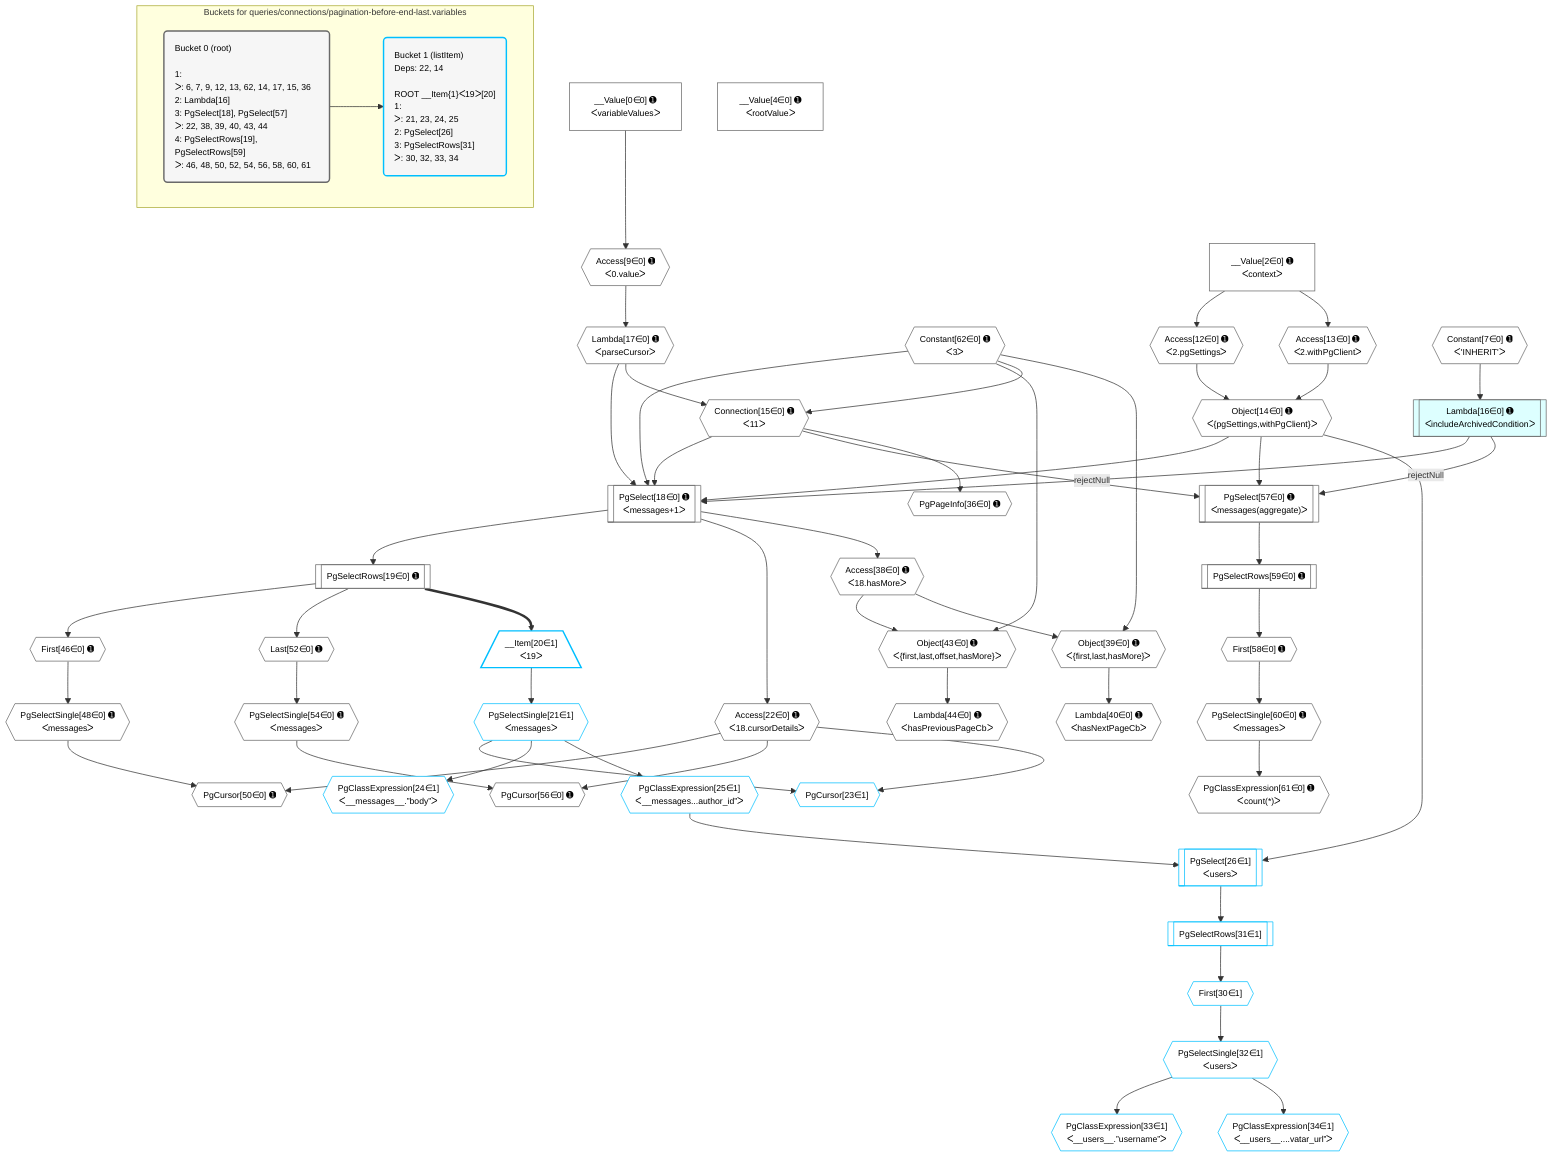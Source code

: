 %%{init: {'themeVariables': { 'fontSize': '12px'}}}%%
graph TD
    classDef path fill:#eee,stroke:#000,color:#000
    classDef plan fill:#fff,stroke-width:1px,color:#000
    classDef itemplan fill:#fff,stroke-width:2px,color:#000
    classDef unbatchedplan fill:#dff,stroke-width:1px,color:#000
    classDef sideeffectplan fill:#fcc,stroke-width:2px,color:#000
    classDef bucket fill:#f6f6f6,color:#000,stroke-width:2px,text-align:left


    %% plan dependencies
    PgSelect18[["PgSelect[18∈0] ➊<br />ᐸmessages+1ᐳ"]]:::plan
    Object14{{"Object[14∈0] ➊<br />ᐸ{pgSettings,withPgClient}ᐳ"}}:::plan
    Lambda16[["Lambda[16∈0] ➊<br />ᐸincludeArchivedConditionᐳ"]]:::unbatchedplan
    Connection15{{"Connection[15∈0] ➊<br />ᐸ11ᐳ"}}:::plan
    Lambda17{{"Lambda[17∈0] ➊<br />ᐸparseCursorᐳ"}}:::plan
    Constant62{{"Constant[62∈0] ➊<br />ᐸ3ᐳ"}}:::plan
    Lambda16 -->|rejectNull| PgSelect18
    Object14 & Connection15 & Lambda17 & Constant62 --> PgSelect18
    Object43{{"Object[43∈0] ➊<br />ᐸ{first,last,offset,hasMore}ᐳ"}}:::plan
    Access38{{"Access[38∈0] ➊<br />ᐸ18.hasMoreᐳ"}}:::plan
    Constant62 & Access38 --> Object43
    Constant62 & Lambda17 --> Connection15
    Object39{{"Object[39∈0] ➊<br />ᐸ{first,last,hasMore}ᐳ"}}:::plan
    Constant62 & Access38 --> Object39
    PgSelect57[["PgSelect[57∈0] ➊<br />ᐸmessages(aggregate)ᐳ"]]:::plan
    Lambda16 -->|rejectNull| PgSelect57
    Object14 & Connection15 --> PgSelect57
    Access12{{"Access[12∈0] ➊<br />ᐸ2.pgSettingsᐳ"}}:::plan
    Access13{{"Access[13∈0] ➊<br />ᐸ2.withPgClientᐳ"}}:::plan
    Access12 & Access13 --> Object14
    PgCursor50{{"PgCursor[50∈0] ➊"}}:::plan
    PgSelectSingle48{{"PgSelectSingle[48∈0] ➊<br />ᐸmessagesᐳ"}}:::plan
    Access22{{"Access[22∈0] ➊<br />ᐸ18.cursorDetailsᐳ"}}:::plan
    PgSelectSingle48 & Access22 --> PgCursor50
    PgCursor56{{"PgCursor[56∈0] ➊"}}:::plan
    PgSelectSingle54{{"PgSelectSingle[54∈0] ➊<br />ᐸmessagesᐳ"}}:::plan
    PgSelectSingle54 & Access22 --> PgCursor56
    Access9{{"Access[9∈0] ➊<br />ᐸ0.valueᐳ"}}:::plan
    __Value0["__Value[0∈0] ➊<br />ᐸvariableValuesᐳ"]:::plan
    __Value0 --> Access9
    __Value2["__Value[2∈0] ➊<br />ᐸcontextᐳ"]:::plan
    __Value2 --> Access12
    __Value2 --> Access13
    Constant7{{"Constant[7∈0] ➊<br />ᐸ'INHERIT'ᐳ"}}:::plan
    Constant7 --> Lambda16
    Access9 --> Lambda17
    PgSelectRows19[["PgSelectRows[19∈0] ➊"]]:::plan
    PgSelect18 --> PgSelectRows19
    PgSelect18 --> Access22
    PgPageInfo36{{"PgPageInfo[36∈0] ➊"}}:::plan
    Connection15 --> PgPageInfo36
    PgSelect18 --> Access38
    Lambda40{{"Lambda[40∈0] ➊<br />ᐸhasNextPageCbᐳ"}}:::plan
    Object39 --> Lambda40
    Lambda44{{"Lambda[44∈0] ➊<br />ᐸhasPreviousPageCbᐳ"}}:::plan
    Object43 --> Lambda44
    First46{{"First[46∈0] ➊"}}:::plan
    PgSelectRows19 --> First46
    First46 --> PgSelectSingle48
    Last52{{"Last[52∈0] ➊"}}:::plan
    PgSelectRows19 --> Last52
    Last52 --> PgSelectSingle54
    First58{{"First[58∈0] ➊"}}:::plan
    PgSelectRows59[["PgSelectRows[59∈0] ➊"]]:::plan
    PgSelectRows59 --> First58
    PgSelect57 --> PgSelectRows59
    PgSelectSingle60{{"PgSelectSingle[60∈0] ➊<br />ᐸmessagesᐳ"}}:::plan
    First58 --> PgSelectSingle60
    PgClassExpression61{{"PgClassExpression[61∈0] ➊<br />ᐸcount(*)ᐳ"}}:::plan
    PgSelectSingle60 --> PgClassExpression61
    __Value4["__Value[4∈0] ➊<br />ᐸrootValueᐳ"]:::plan
    PgCursor23{{"PgCursor[23∈1]"}}:::plan
    PgSelectSingle21{{"PgSelectSingle[21∈1]<br />ᐸmessagesᐳ"}}:::plan
    PgSelectSingle21 & Access22 --> PgCursor23
    PgSelect26[["PgSelect[26∈1]<br />ᐸusersᐳ"]]:::plan
    PgClassExpression25{{"PgClassExpression[25∈1]<br />ᐸ__messages...author_id”ᐳ"}}:::plan
    Object14 & PgClassExpression25 --> PgSelect26
    __Item20[/"__Item[20∈1]<br />ᐸ19ᐳ"\]:::itemplan
    PgSelectRows19 ==> __Item20
    __Item20 --> PgSelectSingle21
    PgClassExpression24{{"PgClassExpression[24∈1]<br />ᐸ__messages__.”body”ᐳ"}}:::plan
    PgSelectSingle21 --> PgClassExpression24
    PgSelectSingle21 --> PgClassExpression25
    First30{{"First[30∈1]"}}:::plan
    PgSelectRows31[["PgSelectRows[31∈1]"]]:::plan
    PgSelectRows31 --> First30
    PgSelect26 --> PgSelectRows31
    PgSelectSingle32{{"PgSelectSingle[32∈1]<br />ᐸusersᐳ"}}:::plan
    First30 --> PgSelectSingle32
    PgClassExpression33{{"PgClassExpression[33∈1]<br />ᐸ__users__.”username”ᐳ"}}:::plan
    PgSelectSingle32 --> PgClassExpression33
    PgClassExpression34{{"PgClassExpression[34∈1]<br />ᐸ__users__....vatar_url”ᐳ"}}:::plan
    PgSelectSingle32 --> PgClassExpression34

    %% define steps

    subgraph "Buckets for queries/connections/pagination-before-end-last.variables"
    Bucket0("Bucket 0 (root)<br /><br />1: <br />ᐳ: 6, 7, 9, 12, 13, 62, 14, 17, 15, 36<br />2: Lambda[16]<br />3: PgSelect[18], PgSelect[57]<br />ᐳ: 22, 38, 39, 40, 43, 44<br />4: PgSelectRows[19], PgSelectRows[59]<br />ᐳ: 46, 48, 50, 52, 54, 56, 58, 60, 61"):::bucket
    classDef bucket0 stroke:#696969
    class Bucket0,__Value0,__Value2,__Value4,Constant7,Access9,Access12,Access13,Object14,Connection15,Lambda16,Lambda17,PgSelect18,PgSelectRows19,Access22,PgPageInfo36,Access38,Object39,Lambda40,Object43,Lambda44,First46,PgSelectSingle48,PgCursor50,Last52,PgSelectSingle54,PgCursor56,PgSelect57,First58,PgSelectRows59,PgSelectSingle60,PgClassExpression61,Constant62 bucket0
    Bucket1("Bucket 1 (listItem)<br />Deps: 22, 14<br /><br />ROOT __Item{1}ᐸ19ᐳ[20]<br />1: <br />ᐳ: 21, 23, 24, 25<br />2: PgSelect[26]<br />3: PgSelectRows[31]<br />ᐳ: 30, 32, 33, 34"):::bucket
    classDef bucket1 stroke:#00bfff
    class Bucket1,__Item20,PgSelectSingle21,PgCursor23,PgClassExpression24,PgClassExpression25,PgSelect26,First30,PgSelectRows31,PgSelectSingle32,PgClassExpression33,PgClassExpression34 bucket1
    Bucket0 --> Bucket1
    end